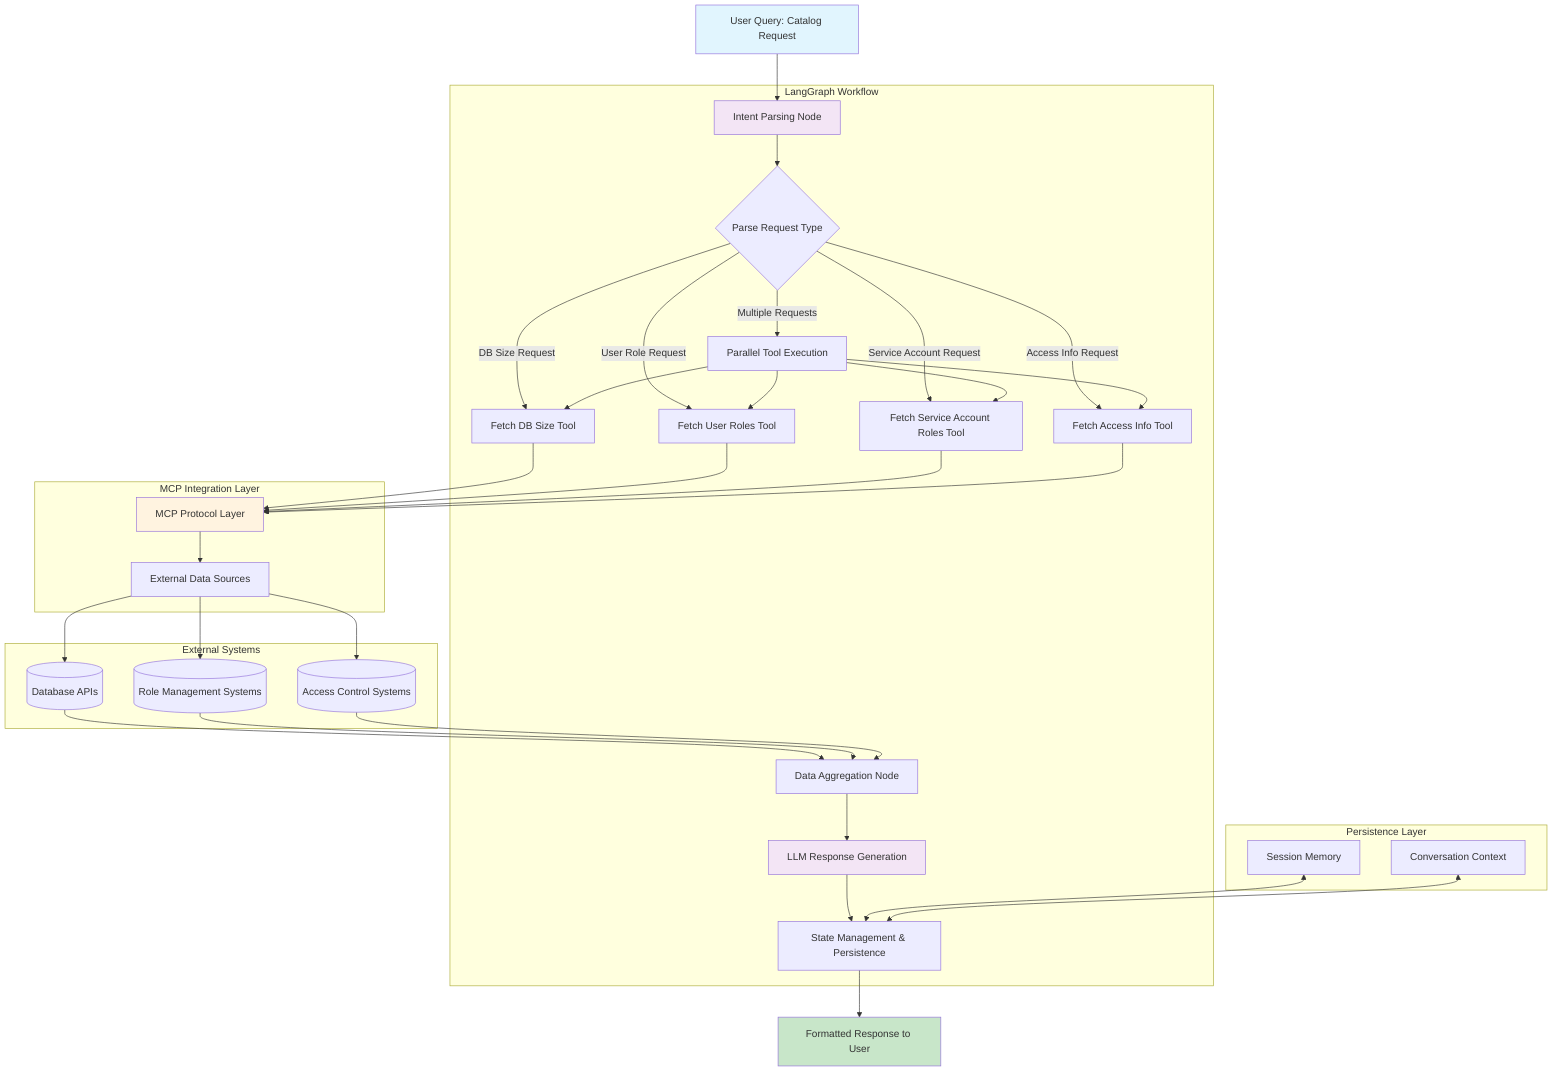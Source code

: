 flowchart TD
    A[User Query: Catalog Request] --> B[Intent Parsing Node]
    B --> C{Parse Request Type}
    
    C -->|DB Size Request| D[Fetch DB Size Tool]
    C -->|User Role Request| E[Fetch User Roles Tool]
    C -->|Service Account Request| F[Fetch Service Account Roles Tool]
    C -->|Access Info Request| G[Fetch Access Info Tool]
    C -->|Multiple Requests| H[Parallel Tool Execution]
    
    H --> D
    H --> E
    H --> F
    H --> G
    
    D --> I[MCP Protocol Layer]
    E --> I
    F --> I
    G --> I
    
    I --> J[External Data Sources]
    J --> K[(Database APIs)]
    J --> L[(Role Management Systems)]
    J --> M[(Access Control Systems)]
    
    K --> N[Data Aggregation Node]
    L --> N
    M --> N
    
    N --> O[LLM Response Generation]
    O --> P[State Management & Persistence]
    P --> Q[Formatted Response to User]
    
    R[Session Memory] <--> P
    S[Conversation Context] <--> P
    
    subgraph "LangGraph Workflow"
        B
        C
        D
        E
        F
        G
        H
        N
        O
        P
    end
    
    subgraph "MCP Integration Layer"
        I
        J
    end
    
    subgraph "External Systems"
        K
        L
        M
    end
    
    subgraph "Persistence Layer"
        R
        S
    end
    
    style A fill:#e1f5fe
    style Q fill:#c8e6c9
    style I fill:#fff3e0
    style B fill:#f3e5f5
    style O fill:#f3e5f5
